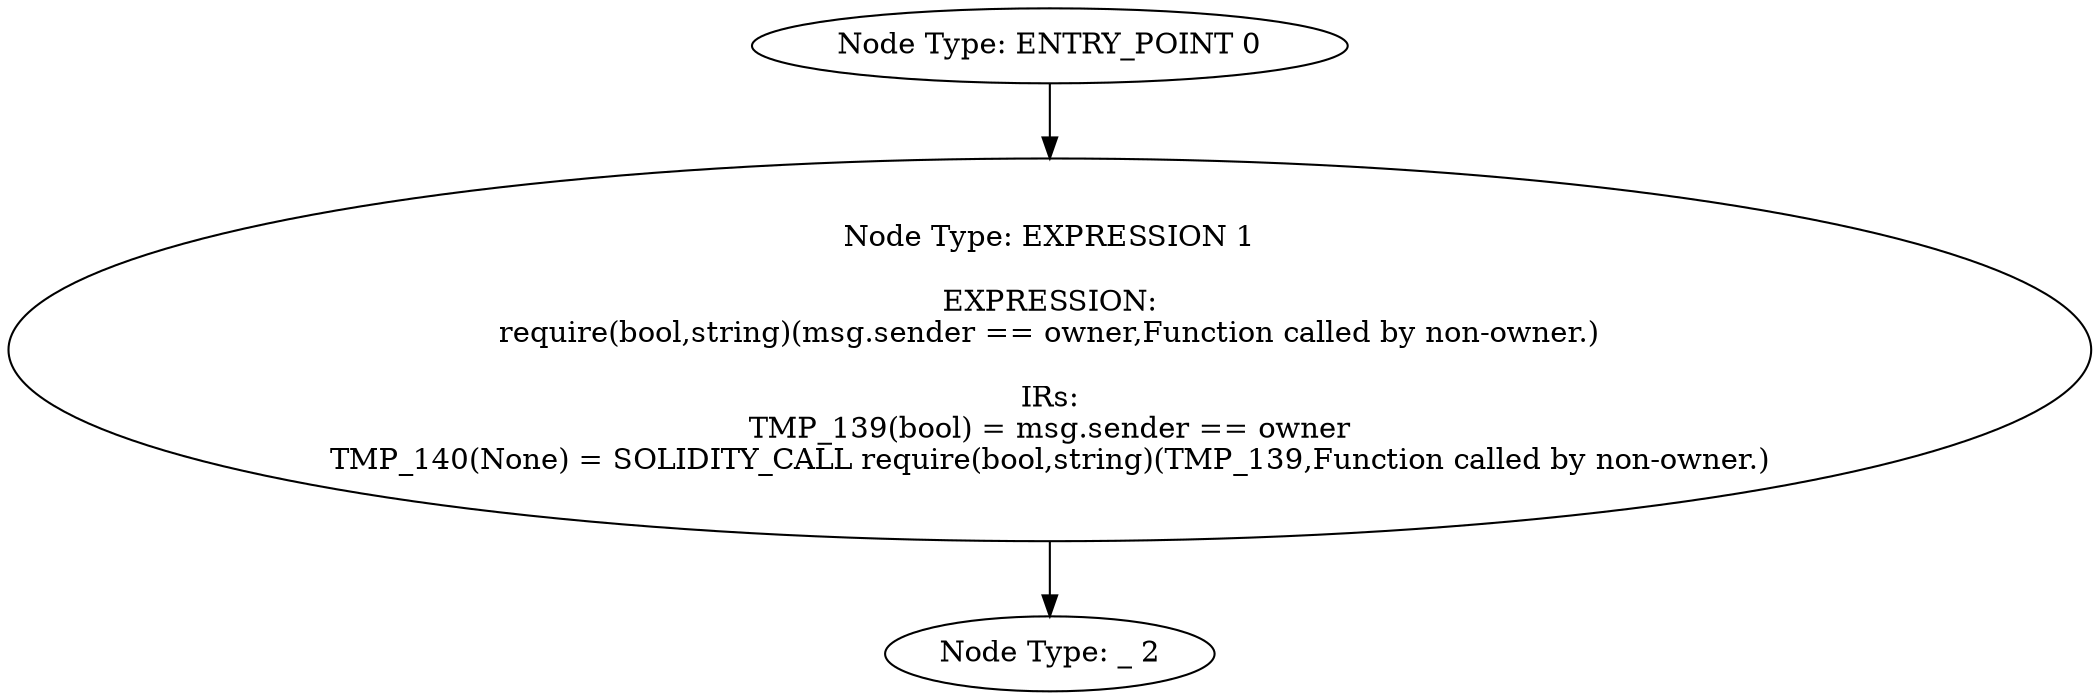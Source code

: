 digraph{
0[label="Node Type: ENTRY_POINT 0
"];
0->1;
1[label="Node Type: EXPRESSION 1

EXPRESSION:
require(bool,string)(msg.sender == owner,Function called by non-owner.)

IRs:
TMP_139(bool) = msg.sender == owner
TMP_140(None) = SOLIDITY_CALL require(bool,string)(TMP_139,Function called by non-owner.)"];
1->2;
2[label="Node Type: _ 2
"];
}
